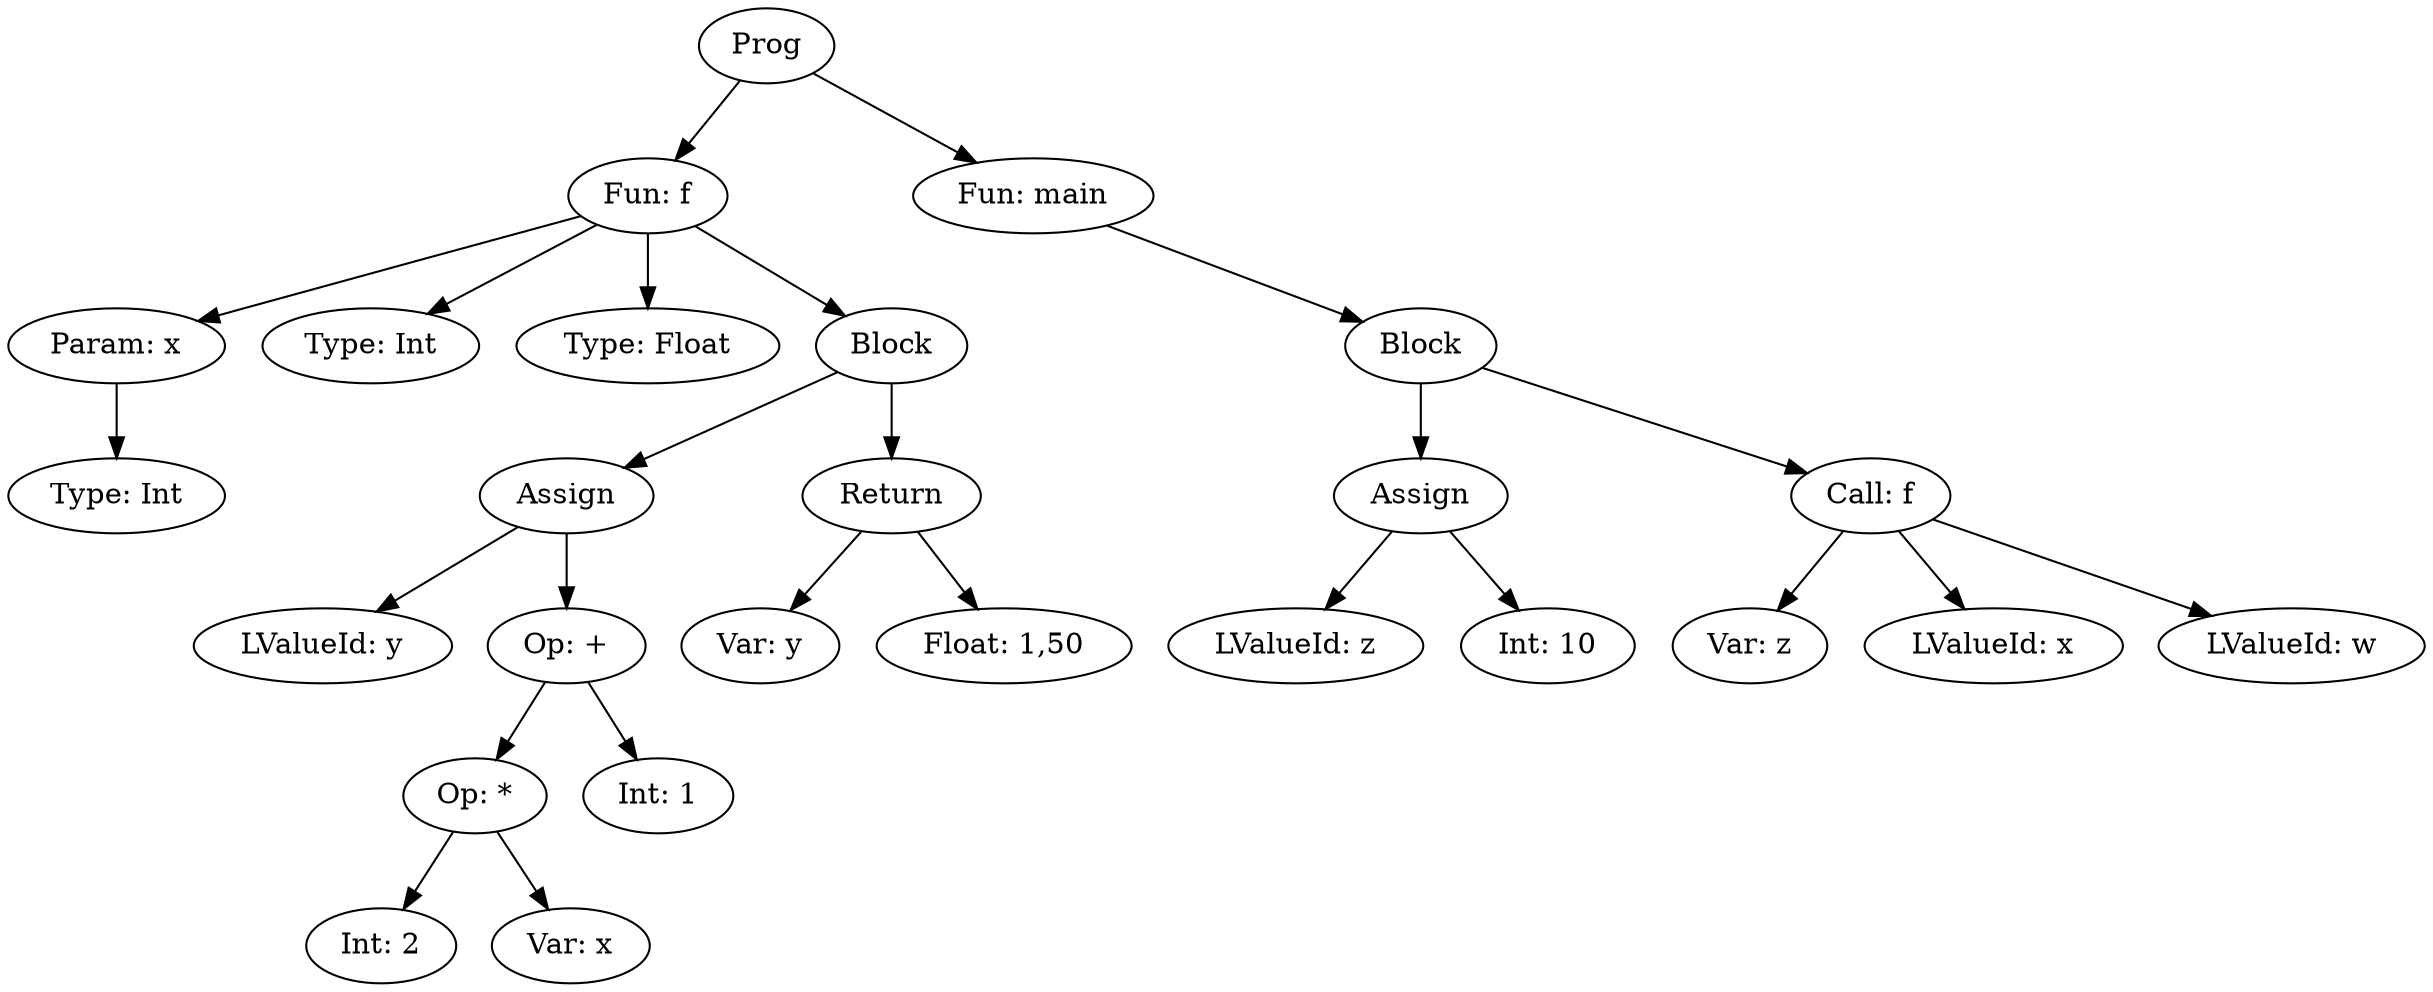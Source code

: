 digraph AST {
"Prog1807837413" [label="Prog"];
"Fun59559151" [label="Fun: f"];
"Prog1807837413" -> "Fun59559151";
"Param1450821318" [label="Param: x"];
"Fun59559151" -> "Param1450821318";
"Type668849042" [label="Type: Int"];
"Param1450821318" -> "Type668849042";
"Type434176574" [label="Type: Int"];
"Fun59559151" -> "Type434176574";
"Type2096057945" [label="Type: Float"];
"Fun59559151" -> "Type2096057945";
"CmdBlock1689843956" [label="Block"];
"Fun59559151" -> "CmdBlock1689843956";
"CmdAssign766572210" [label="Assign"];
"CmdBlock1689843956" -> "CmdAssign766572210";
"LValueId1020391880" [label="LValueId: y"];
"CmdAssign766572210" -> "LValueId1020391880";
"ExpBinOp977993101" [label="Op: +"];
"CmdAssign766572210" -> "ExpBinOp977993101";
"ExpBinOp429313384" [label="Op: *"];
"ExpBinOp977993101" -> "ExpBinOp429313384";
"ExpInt859417998" [label="Int: 2"];
"ExpBinOp429313384" -> "ExpInt859417998";
"ExpVar5592464" [label="Var: x"];
"ExpBinOp429313384" -> "ExpVar5592464";
"ExpInt1830712962" [label="Int: 1"];
"ExpBinOp977993101" -> "ExpInt1830712962";
"CmdReturn1112280004" [label="Return"];
"CmdBlock1689843956" -> "CmdReturn1112280004";
"ExpVar1013423070" [label="Var: y"];
"CmdReturn1112280004" -> "ExpVar1013423070";
"ExpFloat380936215" [label="Float: 1,50"];
"CmdReturn1112280004" -> "ExpFloat380936215";
"Fun705265961" [label="Fun: main"];
"Prog1807837413" -> "Fun705265961";
"CmdBlock428746855" [label="Block"];
"Fun705265961" -> "CmdBlock428746855";
"CmdAssign317983781" [label="Assign"];
"CmdBlock428746855" -> "CmdAssign317983781";
"LValueId987405879" [label="LValueId: z"];
"CmdAssign317983781" -> "LValueId987405879";
"ExpInt1555845260" [label="Int: 10"];
"CmdAssign317983781" -> "ExpInt1555845260";
"CmdCall874088044" [label="Call: f"];
"CmdBlock428746855" -> "CmdCall874088044";
"ExpVar104739310" [label="Var: z"];
"CmdCall874088044" -> "ExpVar104739310";
"LValueId1761291320" [label="LValueId: x"];
"CmdCall874088044" -> "LValueId1761291320";
"LValueId1451043227" [label="LValueId: w"];
"CmdCall874088044" -> "LValueId1451043227";
}
